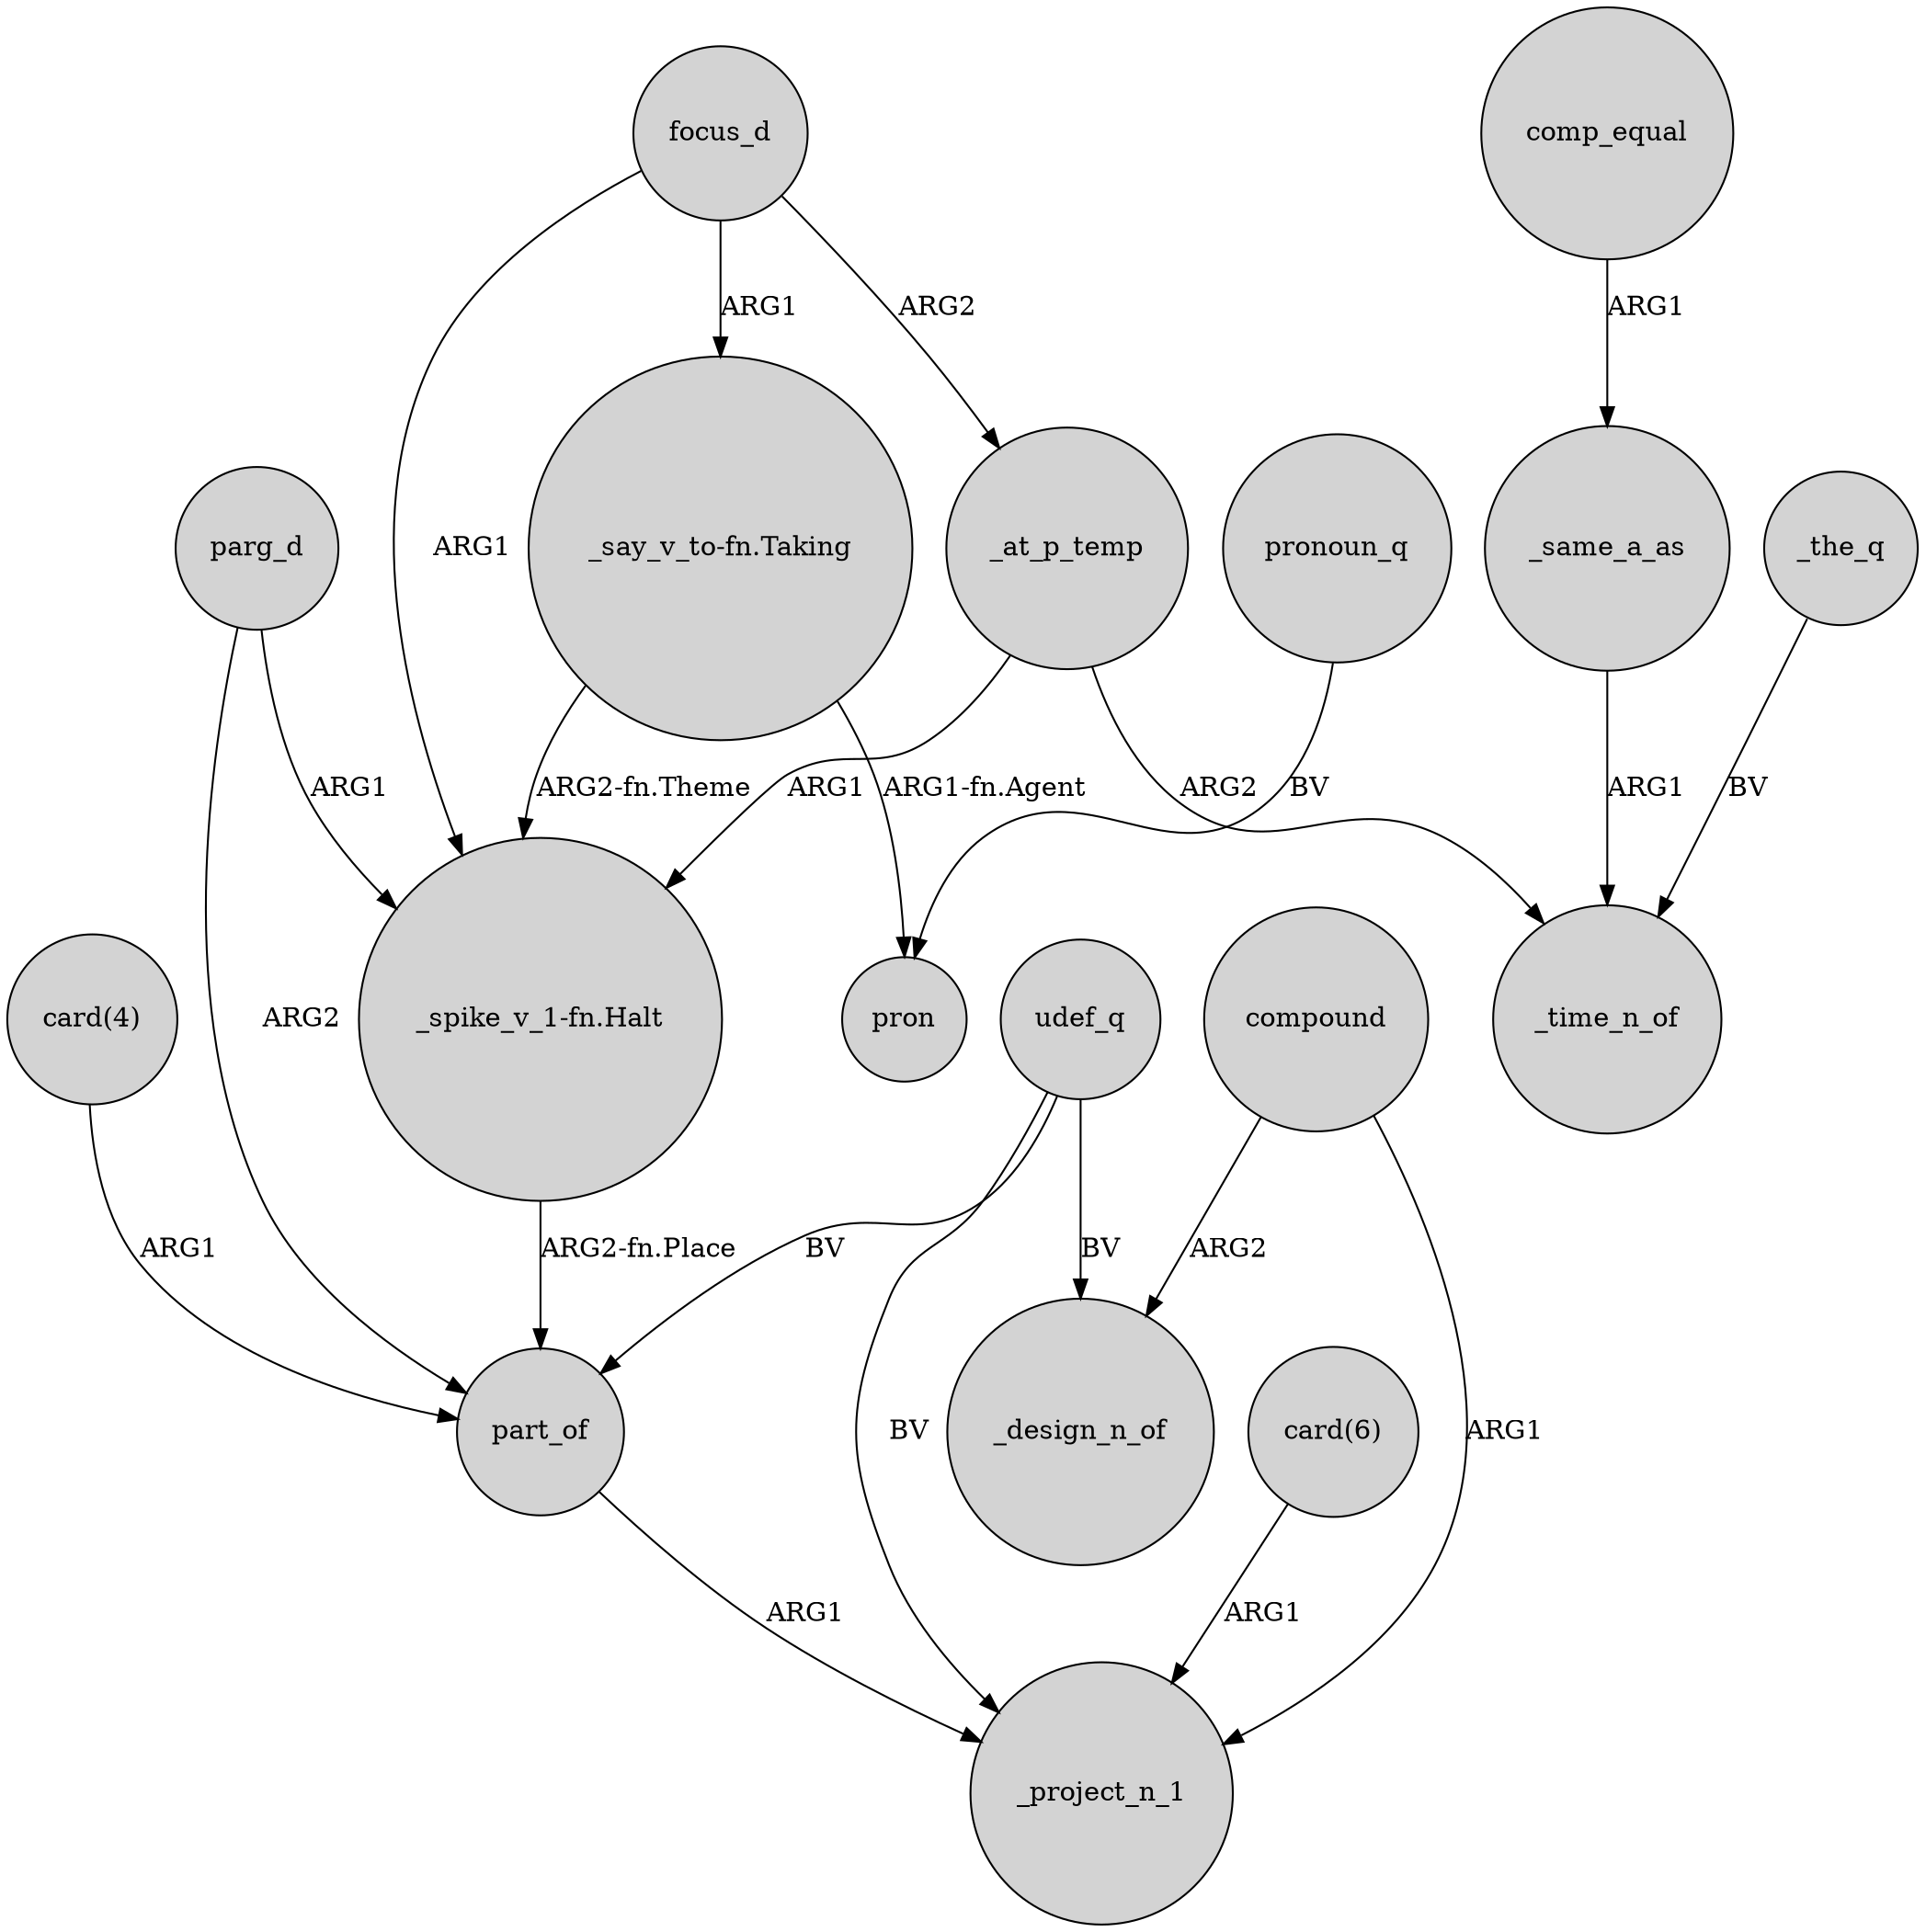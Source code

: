 digraph {
	node [shape=circle style=filled]
	udef_q -> _project_n_1 [label=BV]
	udef_q -> _design_n_of [label=BV]
	parg_d -> "_spike_v_1-fn.Halt" [label=ARG1]
	focus_d -> "_say_v_to-fn.Taking" [label=ARG1]
	udef_q -> part_of [label=BV]
	focus_d -> "_spike_v_1-fn.Halt" [label=ARG1]
	parg_d -> part_of [label=ARG2]
	"_say_v_to-fn.Taking" -> pron [label="ARG1-fn.Agent"]
	_same_a_as -> _time_n_of [label=ARG1]
	pronoun_q -> pron [label=BV]
	_at_p_temp -> _time_n_of [label=ARG2]
	_the_q -> _time_n_of [label=BV]
	"card(4)" -> part_of [label=ARG1]
	compound -> _design_n_of [label=ARG2]
	part_of -> _project_n_1 [label=ARG1]
	_at_p_temp -> "_spike_v_1-fn.Halt" [label=ARG1]
	"card(6)" -> _project_n_1 [label=ARG1]
	"_say_v_to-fn.Taking" -> "_spike_v_1-fn.Halt" [label="ARG2-fn.Theme"]
	focus_d -> _at_p_temp [label=ARG2]
	compound -> _project_n_1 [label=ARG1]
	"_spike_v_1-fn.Halt" -> part_of [label="ARG2-fn.Place"]
	comp_equal -> _same_a_as [label=ARG1]
}
